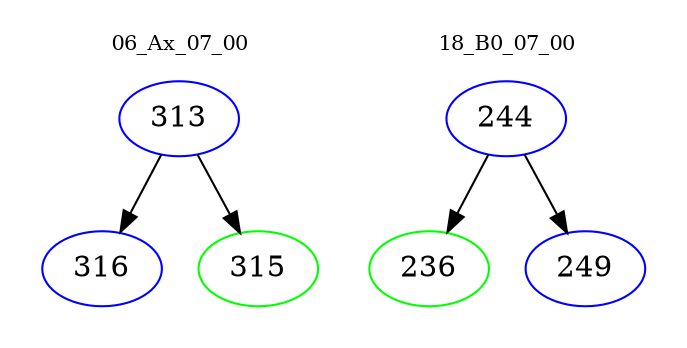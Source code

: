 digraph{
subgraph cluster_0 {
color = white
label = "06_Ax_07_00";
fontsize=10;
T0_313 [label="313", color="blue"]
T0_313 -> T0_316 [color="black"]
T0_316 [label="316", color="blue"]
T0_313 -> T0_315 [color="black"]
T0_315 [label="315", color="green"]
}
subgraph cluster_1 {
color = white
label = "18_B0_07_00";
fontsize=10;
T1_244 [label="244", color="blue"]
T1_244 -> T1_236 [color="black"]
T1_236 [label="236", color="green"]
T1_244 -> T1_249 [color="black"]
T1_249 [label="249", color="blue"]
}
}
